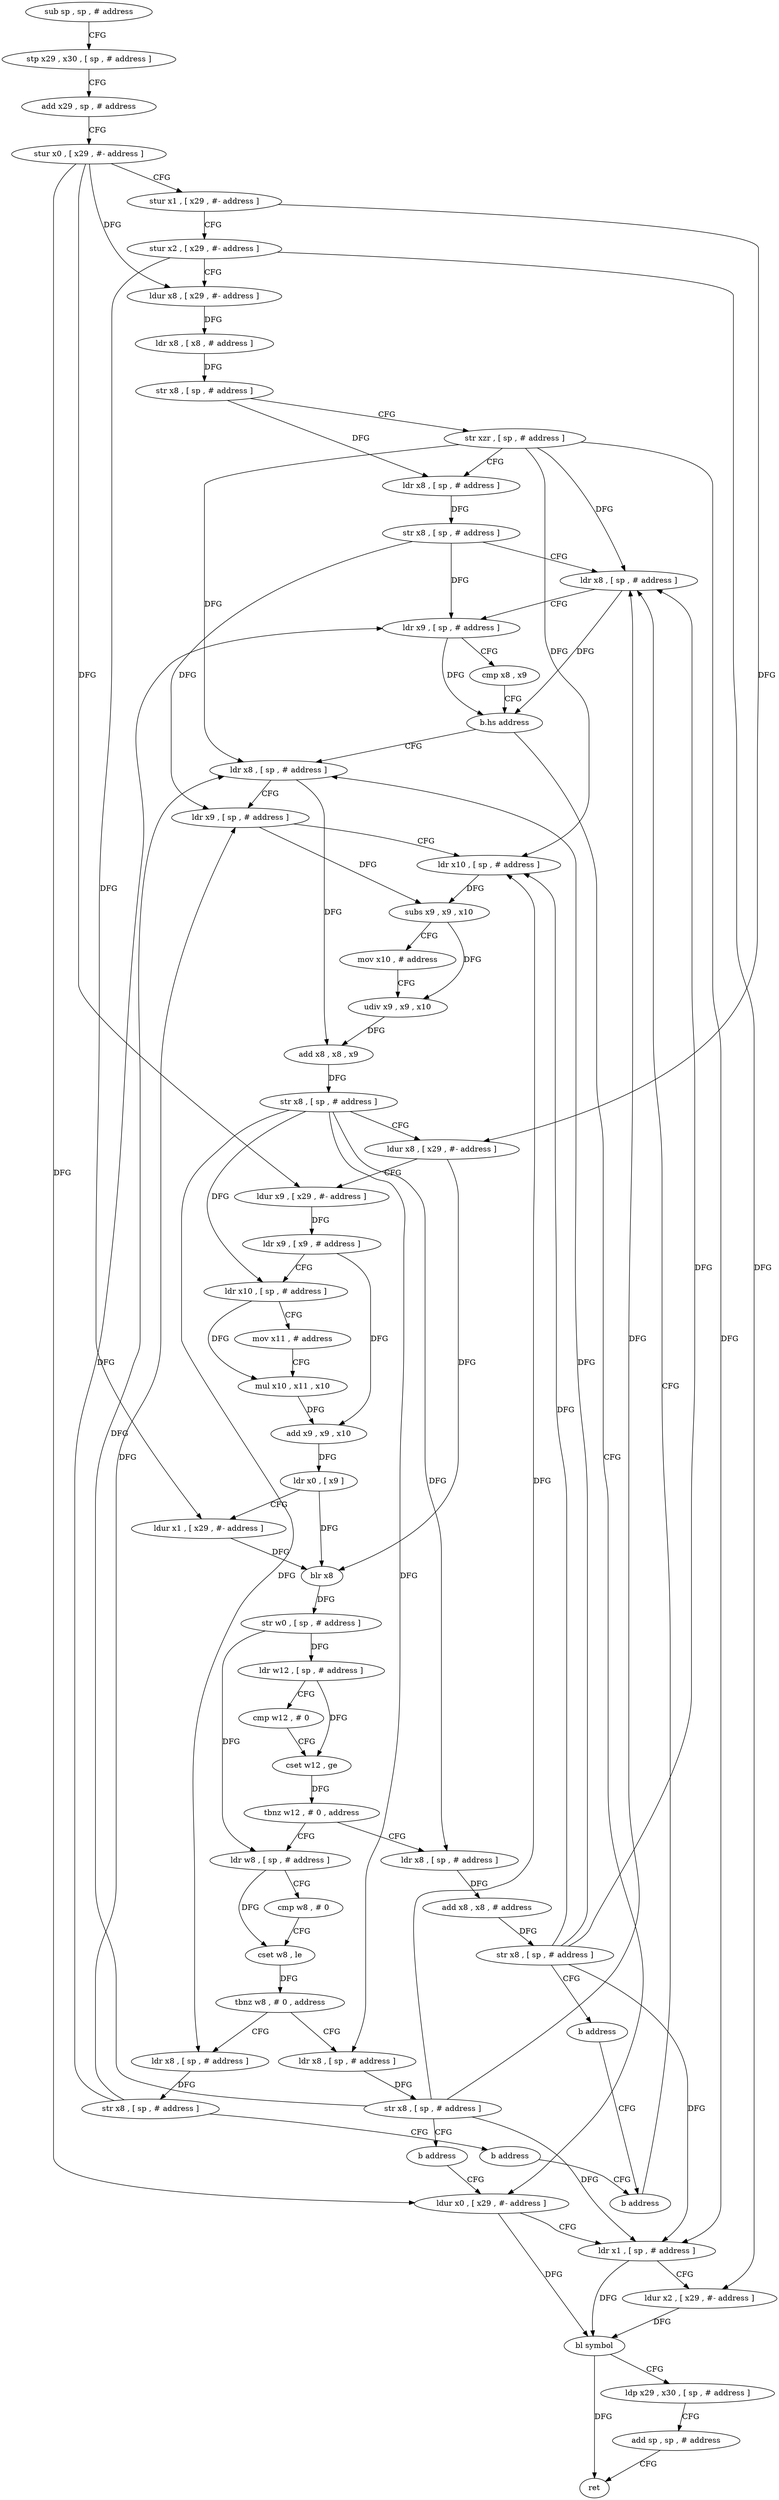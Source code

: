 digraph "func" {
"190736" [label = "sub sp , sp , # address" ]
"190740" [label = "stp x29 , x30 , [ sp , # address ]" ]
"190744" [label = "add x29 , sp , # address" ]
"190748" [label = "stur x0 , [ x29 , #- address ]" ]
"190752" [label = "stur x1 , [ x29 , #- address ]" ]
"190756" [label = "stur x2 , [ x29 , #- address ]" ]
"190760" [label = "ldur x8 , [ x29 , #- address ]" ]
"190764" [label = "ldr x8 , [ x8 , # address ]" ]
"190768" [label = "str x8 , [ sp , # address ]" ]
"190772" [label = "str xzr , [ sp , # address ]" ]
"190776" [label = "ldr x8 , [ sp , # address ]" ]
"190780" [label = "str x8 , [ sp , # address ]" ]
"190784" [label = "ldr x8 , [ sp , # address ]" ]
"190952" [label = "ldur x0 , [ x29 , #- address ]" ]
"190956" [label = "ldr x1 , [ sp , # address ]" ]
"190960" [label = "ldur x2 , [ x29 , #- address ]" ]
"190964" [label = "bl symbol" ]
"190968" [label = "ldp x29 , x30 , [ sp , # address ]" ]
"190972" [label = "add sp , sp , # address" ]
"190976" [label = "ret" ]
"190800" [label = "ldr x8 , [ sp , # address ]" ]
"190804" [label = "ldr x9 , [ sp , # address ]" ]
"190808" [label = "ldr x10 , [ sp , # address ]" ]
"190812" [label = "subs x9 , x9 , x10" ]
"190816" [label = "mov x10 , # address" ]
"190820" [label = "udiv x9 , x9 , x10" ]
"190824" [label = "add x8 , x8 , x9" ]
"190828" [label = "str x8 , [ sp , # address ]" ]
"190832" [label = "ldur x8 , [ x29 , #- address ]" ]
"190836" [label = "ldur x9 , [ x29 , #- address ]" ]
"190840" [label = "ldr x9 , [ x9 , # address ]" ]
"190844" [label = "ldr x10 , [ sp , # address ]" ]
"190848" [label = "mov x11 , # address" ]
"190852" [label = "mul x10 , x11 , x10" ]
"190856" [label = "add x9 , x9 , x10" ]
"190860" [label = "ldr x0 , [ x9 ]" ]
"190864" [label = "ldur x1 , [ x29 , #- address ]" ]
"190868" [label = "blr x8" ]
"190872" [label = "str w0 , [ sp , # address ]" ]
"190876" [label = "ldr w12 , [ sp , # address ]" ]
"190880" [label = "cmp w12 , # 0" ]
"190884" [label = "cset w12 , ge" ]
"190888" [label = "tbnz w12 , # 0 , address" ]
"190908" [label = "ldr w8 , [ sp , # address ]" ]
"190892" [label = "ldr x8 , [ sp , # address ]" ]
"190912" [label = "cmp w8 , # 0" ]
"190916" [label = "cset w8 , le" ]
"190920" [label = "tbnz w8 , # 0 , address" ]
"190936" [label = "ldr x8 , [ sp , # address ]" ]
"190924" [label = "ldr x8 , [ sp , # address ]" ]
"190896" [label = "add x8 , x8 , # address" ]
"190900" [label = "str x8 , [ sp , # address ]" ]
"190904" [label = "b address" ]
"190948" [label = "b address" ]
"190940" [label = "str x8 , [ sp , # address ]" ]
"190944" [label = "b address" ]
"190928" [label = "str x8 , [ sp , # address ]" ]
"190932" [label = "b address" ]
"190788" [label = "ldr x9 , [ sp , # address ]" ]
"190792" [label = "cmp x8 , x9" ]
"190796" [label = "b.hs address" ]
"190736" -> "190740" [ label = "CFG" ]
"190740" -> "190744" [ label = "CFG" ]
"190744" -> "190748" [ label = "CFG" ]
"190748" -> "190752" [ label = "CFG" ]
"190748" -> "190760" [ label = "DFG" ]
"190748" -> "190952" [ label = "DFG" ]
"190748" -> "190836" [ label = "DFG" ]
"190752" -> "190756" [ label = "CFG" ]
"190752" -> "190832" [ label = "DFG" ]
"190756" -> "190760" [ label = "CFG" ]
"190756" -> "190960" [ label = "DFG" ]
"190756" -> "190864" [ label = "DFG" ]
"190760" -> "190764" [ label = "DFG" ]
"190764" -> "190768" [ label = "DFG" ]
"190768" -> "190772" [ label = "CFG" ]
"190768" -> "190776" [ label = "DFG" ]
"190772" -> "190776" [ label = "CFG" ]
"190772" -> "190784" [ label = "DFG" ]
"190772" -> "190956" [ label = "DFG" ]
"190772" -> "190800" [ label = "DFG" ]
"190772" -> "190808" [ label = "DFG" ]
"190776" -> "190780" [ label = "DFG" ]
"190780" -> "190784" [ label = "CFG" ]
"190780" -> "190788" [ label = "DFG" ]
"190780" -> "190804" [ label = "DFG" ]
"190784" -> "190788" [ label = "CFG" ]
"190784" -> "190796" [ label = "DFG" ]
"190952" -> "190956" [ label = "CFG" ]
"190952" -> "190964" [ label = "DFG" ]
"190956" -> "190960" [ label = "CFG" ]
"190956" -> "190964" [ label = "DFG" ]
"190960" -> "190964" [ label = "DFG" ]
"190964" -> "190968" [ label = "CFG" ]
"190964" -> "190976" [ label = "DFG" ]
"190968" -> "190972" [ label = "CFG" ]
"190972" -> "190976" [ label = "CFG" ]
"190800" -> "190804" [ label = "CFG" ]
"190800" -> "190824" [ label = "DFG" ]
"190804" -> "190808" [ label = "CFG" ]
"190804" -> "190812" [ label = "DFG" ]
"190808" -> "190812" [ label = "DFG" ]
"190812" -> "190816" [ label = "CFG" ]
"190812" -> "190820" [ label = "DFG" ]
"190816" -> "190820" [ label = "CFG" ]
"190820" -> "190824" [ label = "DFG" ]
"190824" -> "190828" [ label = "DFG" ]
"190828" -> "190832" [ label = "CFG" ]
"190828" -> "190844" [ label = "DFG" ]
"190828" -> "190892" [ label = "DFG" ]
"190828" -> "190936" [ label = "DFG" ]
"190828" -> "190924" [ label = "DFG" ]
"190832" -> "190836" [ label = "CFG" ]
"190832" -> "190868" [ label = "DFG" ]
"190836" -> "190840" [ label = "DFG" ]
"190840" -> "190844" [ label = "CFG" ]
"190840" -> "190856" [ label = "DFG" ]
"190844" -> "190848" [ label = "CFG" ]
"190844" -> "190852" [ label = "DFG" ]
"190848" -> "190852" [ label = "CFG" ]
"190852" -> "190856" [ label = "DFG" ]
"190856" -> "190860" [ label = "DFG" ]
"190860" -> "190864" [ label = "CFG" ]
"190860" -> "190868" [ label = "DFG" ]
"190864" -> "190868" [ label = "DFG" ]
"190868" -> "190872" [ label = "DFG" ]
"190872" -> "190876" [ label = "DFG" ]
"190872" -> "190908" [ label = "DFG" ]
"190876" -> "190880" [ label = "CFG" ]
"190876" -> "190884" [ label = "DFG" ]
"190880" -> "190884" [ label = "CFG" ]
"190884" -> "190888" [ label = "DFG" ]
"190888" -> "190908" [ label = "CFG" ]
"190888" -> "190892" [ label = "CFG" ]
"190908" -> "190912" [ label = "CFG" ]
"190908" -> "190916" [ label = "DFG" ]
"190892" -> "190896" [ label = "DFG" ]
"190912" -> "190916" [ label = "CFG" ]
"190916" -> "190920" [ label = "DFG" ]
"190920" -> "190936" [ label = "CFG" ]
"190920" -> "190924" [ label = "CFG" ]
"190936" -> "190940" [ label = "DFG" ]
"190924" -> "190928" [ label = "DFG" ]
"190896" -> "190900" [ label = "DFG" ]
"190900" -> "190904" [ label = "CFG" ]
"190900" -> "190784" [ label = "DFG" ]
"190900" -> "190956" [ label = "DFG" ]
"190900" -> "190800" [ label = "DFG" ]
"190900" -> "190808" [ label = "DFG" ]
"190904" -> "190948" [ label = "CFG" ]
"190948" -> "190784" [ label = "CFG" ]
"190940" -> "190944" [ label = "CFG" ]
"190940" -> "190784" [ label = "DFG" ]
"190940" -> "190956" [ label = "DFG" ]
"190940" -> "190800" [ label = "DFG" ]
"190940" -> "190808" [ label = "DFG" ]
"190944" -> "190952" [ label = "CFG" ]
"190928" -> "190932" [ label = "CFG" ]
"190928" -> "190788" [ label = "DFG" ]
"190928" -> "190804" [ label = "DFG" ]
"190932" -> "190948" [ label = "CFG" ]
"190788" -> "190792" [ label = "CFG" ]
"190788" -> "190796" [ label = "DFG" ]
"190792" -> "190796" [ label = "CFG" ]
"190796" -> "190952" [ label = "CFG" ]
"190796" -> "190800" [ label = "CFG" ]
}
